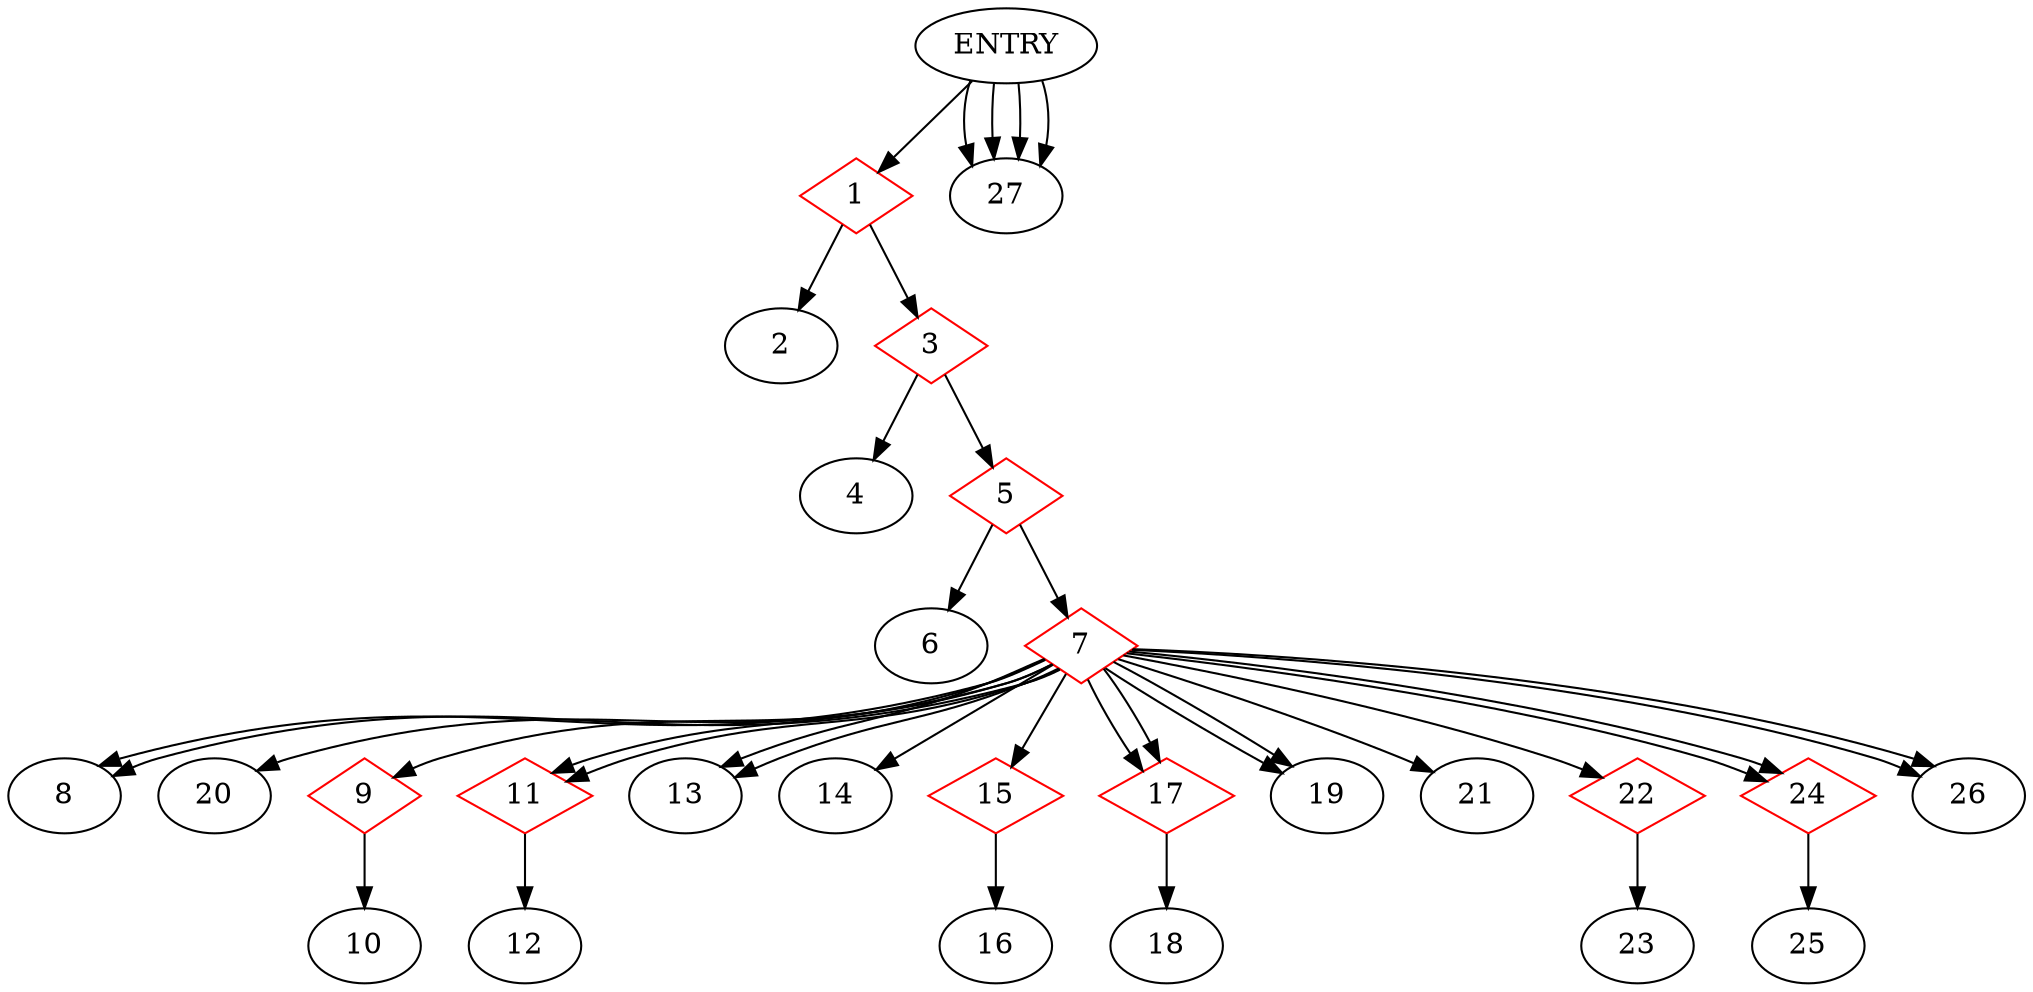 digraph CDG {
1 [shape=diamond, color=red]
ENTRY -> 1
1-> 2
3 [shape=diamond, color=red]
1-> 3
ENTRY -> 27
3-> 4
5 [shape=diamond, color=red]
3-> 5
ENTRY -> 27
5-> 6
7 [shape=diamond, color=red]
5-> 7
7-> 8
7-> 8
7-> 20
9 [shape=diamond, color=red]
7-> 9
9-> 10
11 [shape=diamond, color=red]
7-> 11
11 [shape=diamond, color=red]
7-> 11
11-> 12
7-> 13
7-> 13
7-> 14
15 [shape=diamond, color=red]
7-> 15
15-> 16
17 [shape=diamond, color=red]
7-> 17
17 [shape=diamond, color=red]
7-> 17
17-> 18
7-> 19
7-> 19
ENTRY -> 27
7-> 21
22 [shape=diamond, color=red]
7-> 22
22-> 23
24 [shape=diamond, color=red]
7-> 24
24 [shape=diamond, color=red]
7-> 24
24-> 25
7-> 26
7-> 26
ENTRY -> 27
}

